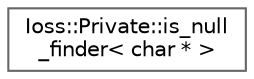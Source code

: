 digraph "Graphical Class Hierarchy"
{
 // INTERACTIVE_SVG=YES
 // LATEX_PDF_SIZE
  bgcolor="transparent";
  edge [fontname=Helvetica,fontsize=10,labelfontname=Helvetica,labelfontsize=10];
  node [fontname=Helvetica,fontsize=10,shape=box,height=0.2,width=0.4];
  rankdir="LR";
  Node0 [id="Node000000",label="Ioss::Private::is_null\l_finder\< char * \>",height=0.2,width=0.4,color="grey40", fillcolor="white", style="filled",URL="$structIoss_1_1Private_1_1is__null__finder_3_01char_01_5_01_4.html",tooltip=" "];
}
